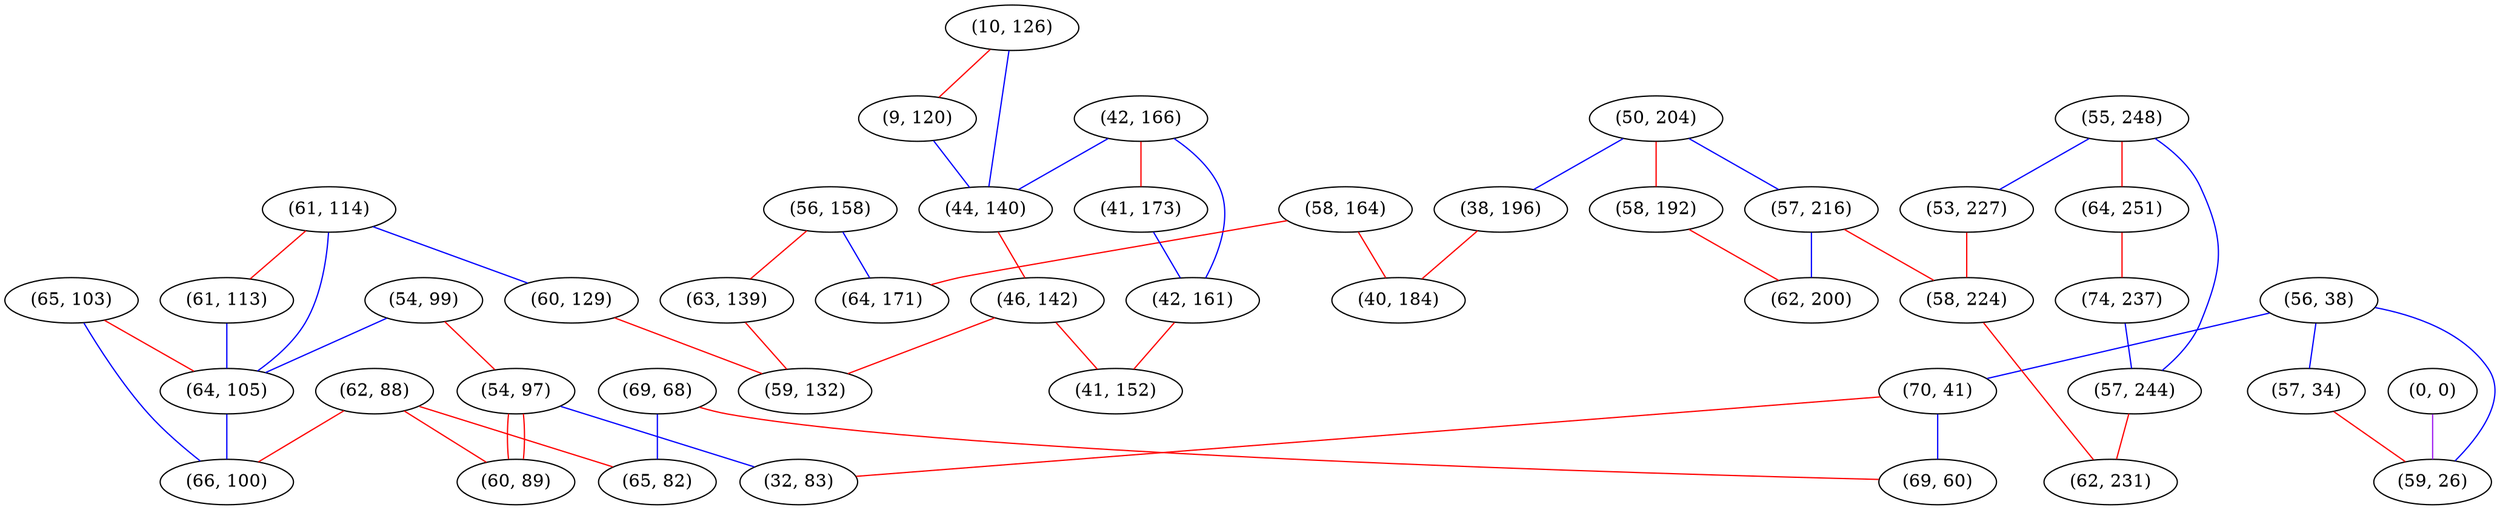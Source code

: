 graph "" {
"(54, 99)";
"(10, 126)";
"(50, 204)";
"(56, 38)";
"(42, 166)";
"(58, 164)";
"(9, 120)";
"(55, 248)";
"(62, 88)";
"(65, 103)";
"(38, 196)";
"(70, 41)";
"(40, 184)";
"(61, 114)";
"(58, 192)";
"(44, 140)";
"(53, 227)";
"(60, 129)";
"(57, 34)";
"(54, 97)";
"(41, 173)";
"(57, 216)";
"(61, 113)";
"(69, 68)";
"(0, 0)";
"(56, 158)";
"(58, 224)";
"(32, 83)";
"(59, 26)";
"(64, 171)";
"(42, 161)";
"(46, 142)";
"(64, 105)";
"(41, 152)";
"(60, 89)";
"(66, 100)";
"(63, 139)";
"(64, 251)";
"(74, 237)";
"(62, 200)";
"(65, 82)";
"(59, 132)";
"(57, 244)";
"(69, 60)";
"(62, 231)";
"(54, 99)" -- "(64, 105)"  [color=blue, key=0, weight=3];
"(54, 99)" -- "(54, 97)"  [color=red, key=0, weight=1];
"(10, 126)" -- "(9, 120)"  [color=red, key=0, weight=1];
"(10, 126)" -- "(44, 140)"  [color=blue, key=0, weight=3];
"(50, 204)" -- "(58, 192)"  [color=red, key=0, weight=1];
"(50, 204)" -- "(57, 216)"  [color=blue, key=0, weight=3];
"(50, 204)" -- "(38, 196)"  [color=blue, key=0, weight=3];
"(56, 38)" -- "(57, 34)"  [color=blue, key=0, weight=3];
"(56, 38)" -- "(70, 41)"  [color=blue, key=0, weight=3];
"(56, 38)" -- "(59, 26)"  [color=blue, key=0, weight=3];
"(42, 166)" -- "(41, 173)"  [color=red, key=0, weight=1];
"(42, 166)" -- "(44, 140)"  [color=blue, key=0, weight=3];
"(42, 166)" -- "(42, 161)"  [color=blue, key=0, weight=3];
"(58, 164)" -- "(64, 171)"  [color=red, key=0, weight=1];
"(58, 164)" -- "(40, 184)"  [color=red, key=0, weight=1];
"(9, 120)" -- "(44, 140)"  [color=blue, key=0, weight=3];
"(55, 248)" -- "(64, 251)"  [color=red, key=0, weight=1];
"(55, 248)" -- "(57, 244)"  [color=blue, key=0, weight=3];
"(55, 248)" -- "(53, 227)"  [color=blue, key=0, weight=3];
"(62, 88)" -- "(65, 82)"  [color=red, key=0, weight=1];
"(62, 88)" -- "(60, 89)"  [color=red, key=0, weight=1];
"(62, 88)" -- "(66, 100)"  [color=red, key=0, weight=1];
"(65, 103)" -- "(64, 105)"  [color=red, key=0, weight=1];
"(65, 103)" -- "(66, 100)"  [color=blue, key=0, weight=3];
"(38, 196)" -- "(40, 184)"  [color=red, key=0, weight=1];
"(70, 41)" -- "(32, 83)"  [color=red, key=0, weight=1];
"(70, 41)" -- "(69, 60)"  [color=blue, key=0, weight=3];
"(61, 114)" -- "(64, 105)"  [color=blue, key=0, weight=3];
"(61, 114)" -- "(61, 113)"  [color=red, key=0, weight=1];
"(61, 114)" -- "(60, 129)"  [color=blue, key=0, weight=3];
"(58, 192)" -- "(62, 200)"  [color=red, key=0, weight=1];
"(44, 140)" -- "(46, 142)"  [color=red, key=0, weight=1];
"(53, 227)" -- "(58, 224)"  [color=red, key=0, weight=1];
"(60, 129)" -- "(59, 132)"  [color=red, key=0, weight=1];
"(57, 34)" -- "(59, 26)"  [color=red, key=0, weight=1];
"(54, 97)" -- "(32, 83)"  [color=blue, key=0, weight=3];
"(54, 97)" -- "(60, 89)"  [color=red, key=0, weight=1];
"(54, 97)" -- "(60, 89)"  [color=red, key=1, weight=1];
"(41, 173)" -- "(42, 161)"  [color=blue, key=0, weight=3];
"(57, 216)" -- "(58, 224)"  [color=red, key=0, weight=1];
"(57, 216)" -- "(62, 200)"  [color=blue, key=0, weight=3];
"(61, 113)" -- "(64, 105)"  [color=blue, key=0, weight=3];
"(69, 68)" -- "(65, 82)"  [color=blue, key=0, weight=3];
"(69, 68)" -- "(69, 60)"  [color=red, key=0, weight=1];
"(0, 0)" -- "(59, 26)"  [color=purple, key=0, weight=4];
"(56, 158)" -- "(63, 139)"  [color=red, key=0, weight=1];
"(56, 158)" -- "(64, 171)"  [color=blue, key=0, weight=3];
"(58, 224)" -- "(62, 231)"  [color=red, key=0, weight=1];
"(42, 161)" -- "(41, 152)"  [color=red, key=0, weight=1];
"(46, 142)" -- "(41, 152)"  [color=red, key=0, weight=1];
"(46, 142)" -- "(59, 132)"  [color=red, key=0, weight=1];
"(64, 105)" -- "(66, 100)"  [color=blue, key=0, weight=3];
"(63, 139)" -- "(59, 132)"  [color=red, key=0, weight=1];
"(64, 251)" -- "(74, 237)"  [color=red, key=0, weight=1];
"(74, 237)" -- "(57, 244)"  [color=blue, key=0, weight=3];
"(57, 244)" -- "(62, 231)"  [color=red, key=0, weight=1];
}
